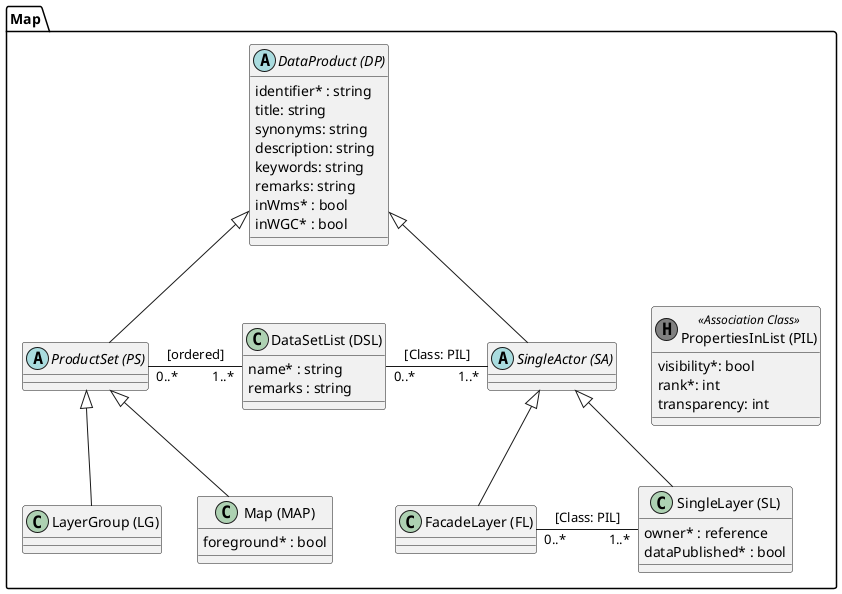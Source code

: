 @startuml

package Map {
  abstract class "DataProduct (DP)" as dp {
      identifier* : string
      title: string
      synonyms: string
      description: string
      keywords: string
      remarks: string
      inWms* : bool
      inWGC* : bool
  }
  
  abstract class "ProductSet (PS)" as ps
  class "LayerGroup (LG)" as lg

  class "Map (MAP)" as map {
    foreground* : bool
  }
  
  class "DataSetList (DSL)" as dsl {
    name* : string
    remarks : string
  }
  
  abstract class "SingleActor (SA)" as sa

  class "FacadeLayer (FL)" as fl

  class "SingleLayer (SL)" as sl {
    owner* : reference
    dataPublished* : bool
  }
  
  class "PropertiesInList (PIL)" as pil << (H, grey) Association Class >> {
  	visibility*: bool
    rank*: int
    transparency: int
  }
  
  dp <|-- ps
  ps <|-- lg
  ps <|-- map
  
  dp <|-- sa
  sa <|-- sl
  sa <|-- fl
  
  ps "0..*" - "1..*" dsl : [ordered]
  
  dsl "0..*" - "1..*" sa : [Class: PIL]  
  fl "0..*" - "1..*" sl : [Class: PIL]
  
  ' layout help
  sa -[hidden]> pil
}

@enduml